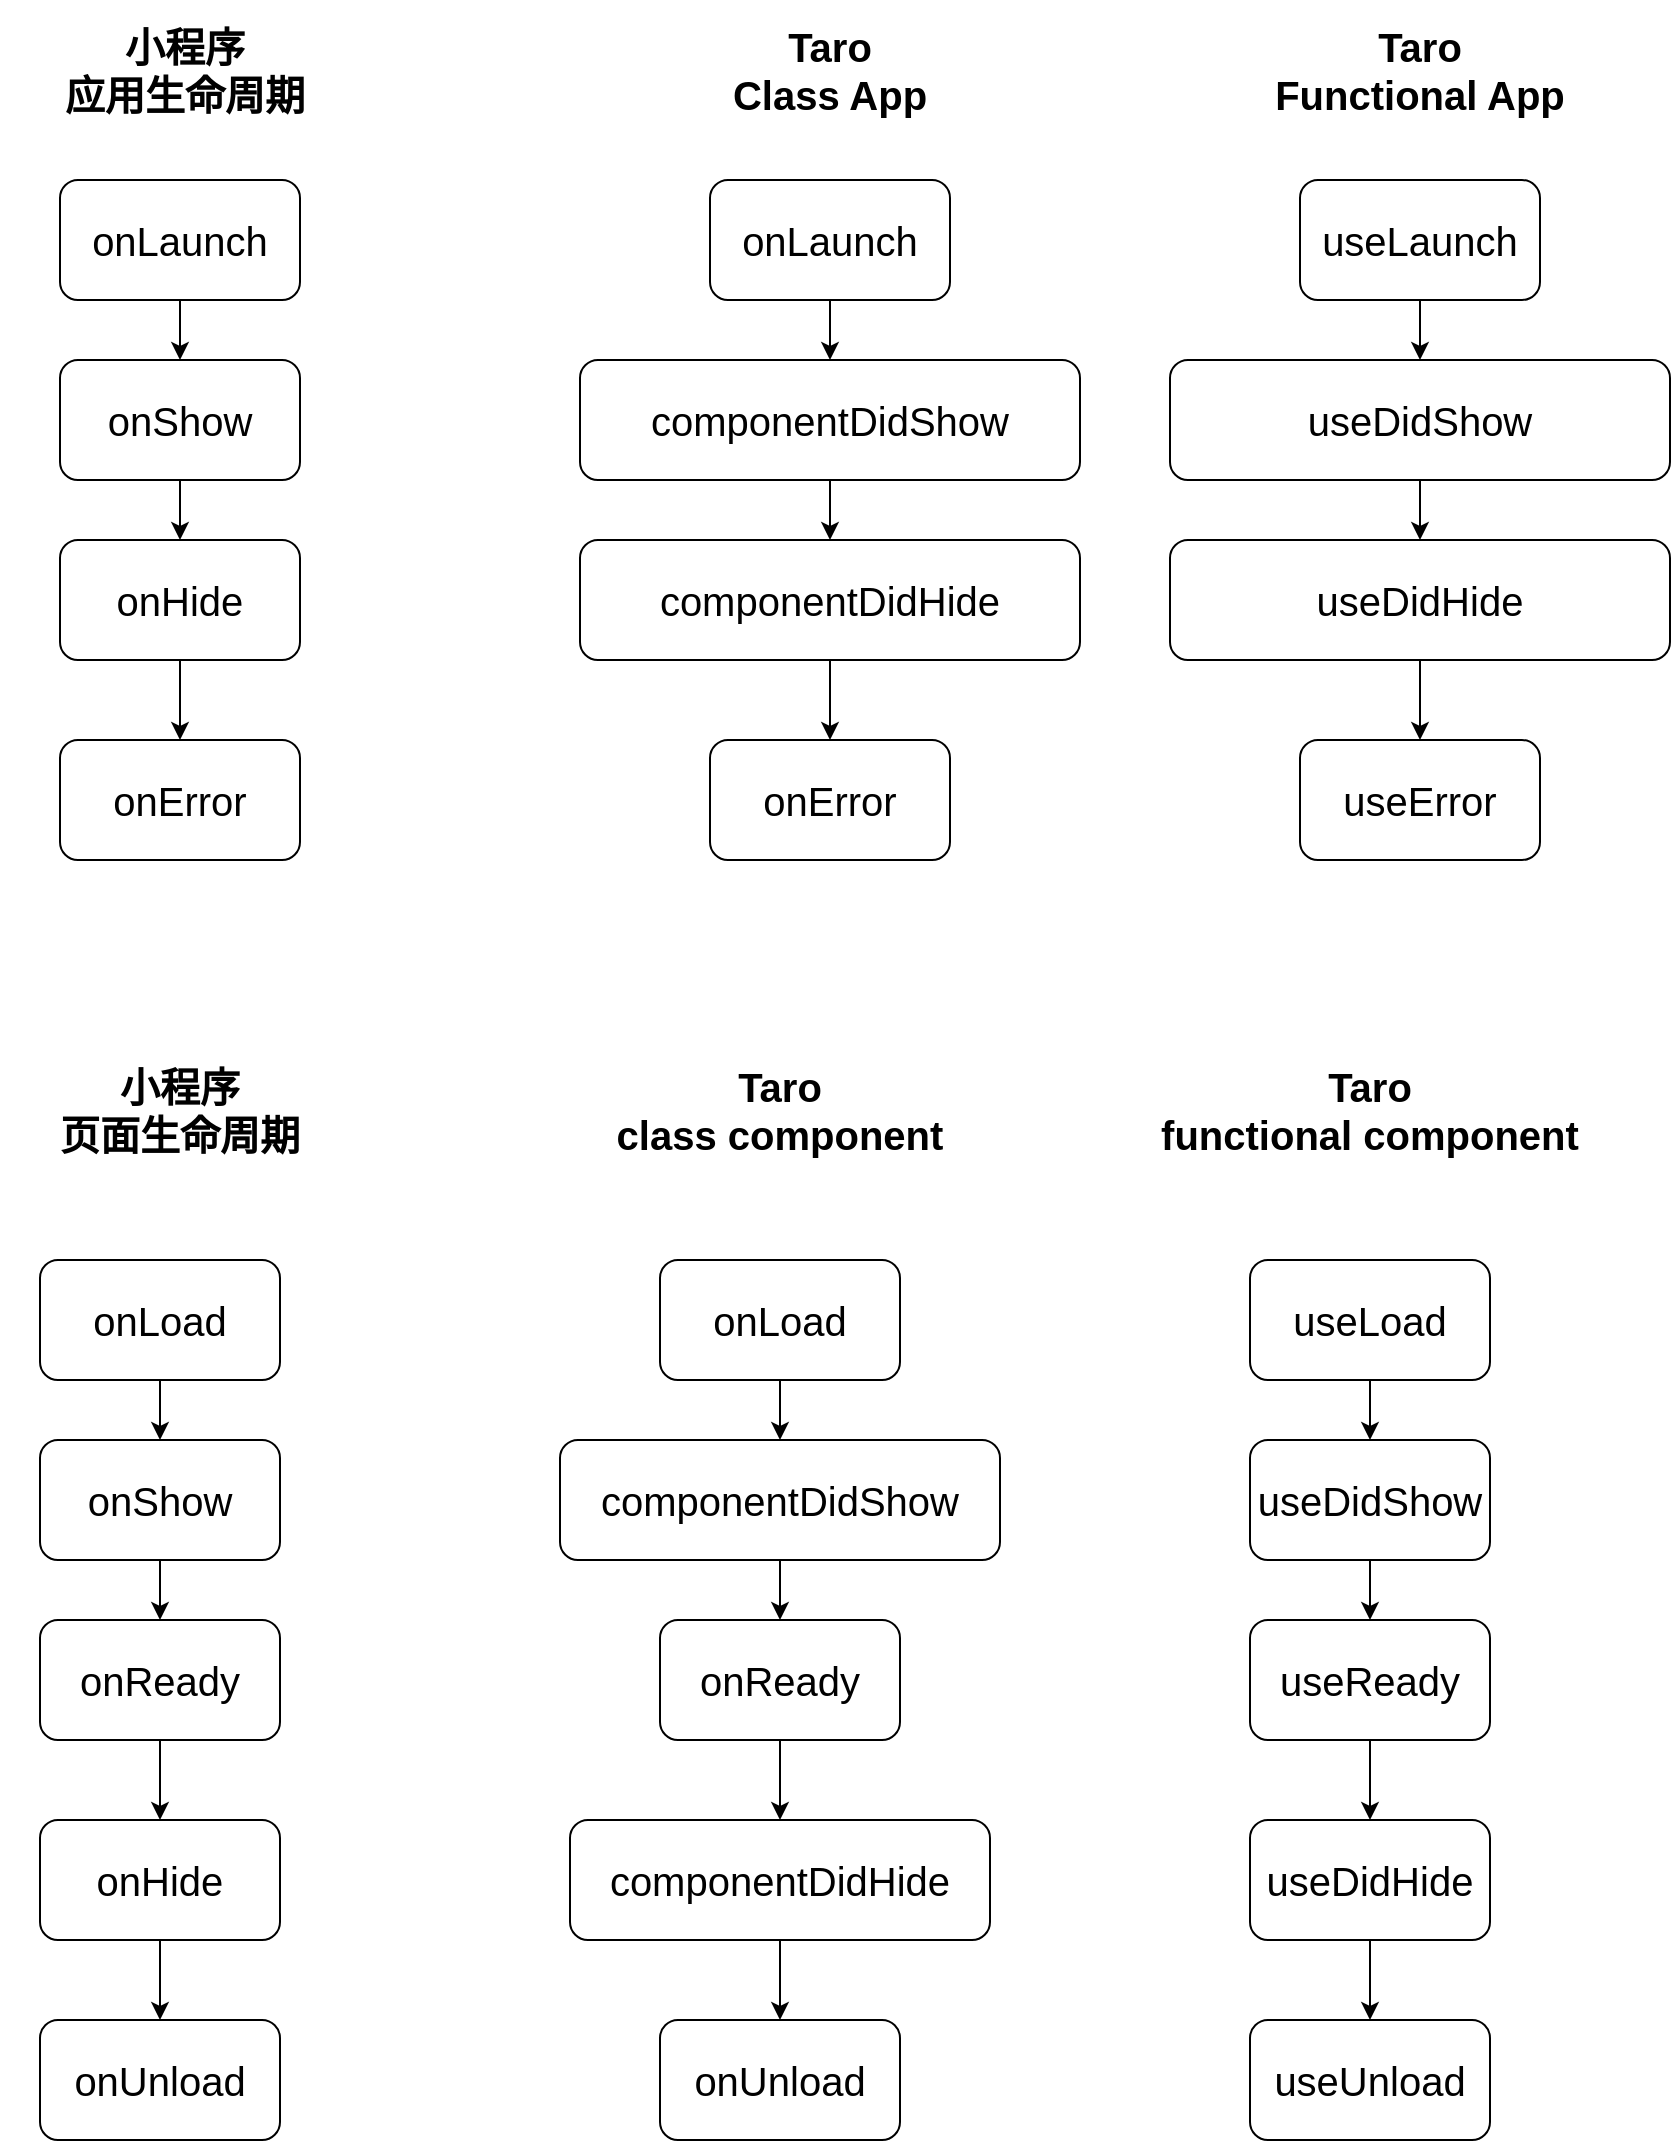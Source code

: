 <mxfile>
    <diagram id="AyBwwj-MzdVhdpWvL4rA" name="Page-1">
        <mxGraphModel dx="571" dy="636" grid="1" gridSize="10" guides="1" tooltips="1" connect="1" arrows="1" fold="1" page="1" pageScale="1" pageWidth="3300" pageHeight="2339" background="#ffffff" math="0" shadow="0">
            <root>
                <mxCell id="0"/>
                <mxCell id="1" parent="0"/>
                <mxCell id="7" style="edgeStyle=none;html=1;exitX=0.5;exitY=1;exitDx=0;exitDy=0;entryX=0.5;entryY=0;entryDx=0;entryDy=0;fontSize=20;" edge="1" parent="1" source="2" target="4">
                    <mxGeometry relative="1" as="geometry"/>
                </mxCell>
                <mxCell id="2" value="onLaunch" style="rounded=1;whiteSpace=wrap;html=1;fontSize=20;" parent="1" vertex="1">
                    <mxGeometry x="170" y="190" width="120" height="60" as="geometry"/>
                </mxCell>
                <mxCell id="3" value="小程序&lt;br&gt;应用生命周期" style="text;html=1;strokeColor=none;fillColor=none;align=center;verticalAlign=middle;whiteSpace=wrap;rounded=0;fontSize=20;fontStyle=1" vertex="1" parent="1">
                    <mxGeometry x="160" y="100" width="145" height="70" as="geometry"/>
                </mxCell>
                <mxCell id="8" style="edgeStyle=none;html=1;exitX=0.5;exitY=1;exitDx=0;exitDy=0;entryX=0.5;entryY=0;entryDx=0;entryDy=0;fontSize=20;" edge="1" parent="1" source="4" target="5">
                    <mxGeometry relative="1" as="geometry"/>
                </mxCell>
                <mxCell id="4" value="onShow" style="rounded=1;whiteSpace=wrap;html=1;fontSize=20;" vertex="1" parent="1">
                    <mxGeometry x="170" y="280" width="120" height="60" as="geometry"/>
                </mxCell>
                <mxCell id="9" style="edgeStyle=none;html=1;exitX=0.5;exitY=1;exitDx=0;exitDy=0;entryX=0.5;entryY=0;entryDx=0;entryDy=0;fontSize=20;" edge="1" parent="1" source="5" target="6">
                    <mxGeometry relative="1" as="geometry"/>
                </mxCell>
                <mxCell id="5" value="onHide" style="rounded=1;whiteSpace=wrap;html=1;fontSize=20;" vertex="1" parent="1">
                    <mxGeometry x="170" y="370" width="120" height="60" as="geometry"/>
                </mxCell>
                <mxCell id="6" value="onError" style="rounded=1;whiteSpace=wrap;html=1;fontSize=20;" vertex="1" parent="1">
                    <mxGeometry x="170" y="470" width="120" height="60" as="geometry"/>
                </mxCell>
                <mxCell id="10" value="小程序&lt;br&gt;页面生命周期" style="text;html=1;strokeColor=none;fillColor=none;align=center;verticalAlign=middle;whiteSpace=wrap;rounded=0;fontSize=20;fontStyle=1" vertex="1" parent="1">
                    <mxGeometry x="140" y="640" width="180" height="30" as="geometry"/>
                </mxCell>
                <mxCell id="11" style="edgeStyle=none;html=1;exitX=0.5;exitY=1;exitDx=0;exitDy=0;entryX=0.5;entryY=0;entryDx=0;entryDy=0;fontSize=20;" edge="1" parent="1" target="13">
                    <mxGeometry relative="1" as="geometry">
                        <mxPoint x="220.0" y="790" as="sourcePoint"/>
                    </mxGeometry>
                </mxCell>
                <mxCell id="29" style="edgeStyle=none;html=1;entryX=0.5;entryY=0;entryDx=0;entryDy=0;fontSize=20;" edge="1" parent="1" source="13" target="28">
                    <mxGeometry relative="1" as="geometry"/>
                </mxCell>
                <mxCell id="13" value="onShow" style="rounded=1;whiteSpace=wrap;html=1;fontSize=20;" vertex="1" parent="1">
                    <mxGeometry x="160" y="820" width="120" height="60" as="geometry"/>
                </mxCell>
                <mxCell id="14" style="edgeStyle=none;html=1;exitX=0.5;exitY=1;exitDx=0;exitDy=0;entryX=0.5;entryY=0;entryDx=0;entryDy=0;fontSize=20;" edge="1" parent="1" source="15" target="16">
                    <mxGeometry relative="1" as="geometry"/>
                </mxCell>
                <mxCell id="15" value="onHide" style="rounded=1;whiteSpace=wrap;html=1;fontSize=20;" vertex="1" parent="1">
                    <mxGeometry x="160" y="1010" width="120" height="60" as="geometry"/>
                </mxCell>
                <mxCell id="16" value="onUnload" style="rounded=1;whiteSpace=wrap;html=1;fontSize=20;" vertex="1" parent="1">
                    <mxGeometry x="160" y="1110" width="120" height="60" as="geometry"/>
                </mxCell>
                <mxCell id="17" value="onLoad" style="rounded=1;whiteSpace=wrap;html=1;fontSize=20;" vertex="1" parent="1">
                    <mxGeometry x="160" y="730" width="120" height="60" as="geometry"/>
                </mxCell>
                <mxCell id="18" value="Taro&lt;br&gt;class component" style="text;html=1;strokeColor=none;fillColor=none;align=center;verticalAlign=middle;whiteSpace=wrap;rounded=0;fontSize=20;fontStyle=1" vertex="1" parent="1">
                    <mxGeometry x="440" y="640" width="180" height="30" as="geometry"/>
                </mxCell>
                <mxCell id="19" value="Taro&lt;br&gt;functional component" style="text;html=1;strokeColor=none;fillColor=none;align=center;verticalAlign=middle;whiteSpace=wrap;rounded=0;fontSize=20;fontStyle=1" vertex="1" parent="1">
                    <mxGeometry x="710" y="640" width="230" height="30" as="geometry"/>
                </mxCell>
                <mxCell id="20" value="Taro&lt;br&gt;Class App" style="text;html=1;strokeColor=none;fillColor=none;align=center;verticalAlign=middle;whiteSpace=wrap;rounded=0;fontSize=20;fontStyle=1" vertex="1" parent="1">
                    <mxGeometry x="445" y="100" width="220" height="70" as="geometry"/>
                </mxCell>
                <mxCell id="21" style="edgeStyle=none;html=1;exitX=0.5;exitY=1;exitDx=0;exitDy=0;entryX=0.5;entryY=0;entryDx=0;entryDy=0;fontSize=20;" edge="1" parent="1" source="22" target="24">
                    <mxGeometry relative="1" as="geometry"/>
                </mxCell>
                <mxCell id="22" value="onLaunch" style="rounded=1;whiteSpace=wrap;html=1;fontSize=20;" vertex="1" parent="1">
                    <mxGeometry x="495" y="190" width="120" height="60" as="geometry"/>
                </mxCell>
                <mxCell id="23" style="edgeStyle=none;html=1;exitX=0.5;exitY=1;exitDx=0;exitDy=0;entryX=0.5;entryY=0;entryDx=0;entryDy=0;fontSize=20;" edge="1" parent="1" source="24" target="26">
                    <mxGeometry relative="1" as="geometry"/>
                </mxCell>
                <mxCell id="24" value="componentDidShow" style="rounded=1;whiteSpace=wrap;html=1;fontSize=20;" vertex="1" parent="1">
                    <mxGeometry x="430" y="280" width="250" height="60" as="geometry"/>
                </mxCell>
                <mxCell id="25" style="edgeStyle=none;html=1;exitX=0.5;exitY=1;exitDx=0;exitDy=0;entryX=0.5;entryY=0;entryDx=0;entryDy=0;fontSize=20;" edge="1" parent="1" source="26" target="27">
                    <mxGeometry relative="1" as="geometry"/>
                </mxCell>
                <mxCell id="26" value="componentDidHide" style="rounded=1;whiteSpace=wrap;html=1;fontSize=20;" vertex="1" parent="1">
                    <mxGeometry x="430" y="370" width="250" height="60" as="geometry"/>
                </mxCell>
                <mxCell id="27" value="onError" style="rounded=1;whiteSpace=wrap;html=1;fontSize=20;" vertex="1" parent="1">
                    <mxGeometry x="495" y="470" width="120" height="60" as="geometry"/>
                </mxCell>
                <mxCell id="30" style="edgeStyle=none;html=1;entryX=0.5;entryY=0;entryDx=0;entryDy=0;fontSize=20;" edge="1" parent="1" source="28" target="15">
                    <mxGeometry relative="1" as="geometry"/>
                </mxCell>
                <mxCell id="28" value="onReady" style="rounded=1;whiteSpace=wrap;html=1;fontSize=20;" vertex="1" parent="1">
                    <mxGeometry x="160" y="910" width="120" height="60" as="geometry"/>
                </mxCell>
                <mxCell id="31" style="edgeStyle=none;html=1;exitX=0.5;exitY=1;exitDx=0;exitDy=0;entryX=0.5;entryY=0;entryDx=0;entryDy=0;fontSize=20;" edge="1" parent="1" target="33">
                    <mxGeometry relative="1" as="geometry">
                        <mxPoint x="530.0" y="790" as="sourcePoint"/>
                    </mxGeometry>
                </mxCell>
                <mxCell id="32" style="edgeStyle=none;html=1;entryX=0.5;entryY=0;entryDx=0;entryDy=0;fontSize=20;" edge="1" parent="1" source="33" target="39">
                    <mxGeometry relative="1" as="geometry"/>
                </mxCell>
                <mxCell id="33" value="componentDidShow" style="rounded=1;whiteSpace=wrap;html=1;fontSize=20;" vertex="1" parent="1">
                    <mxGeometry x="420" y="820" width="220" height="60" as="geometry"/>
                </mxCell>
                <mxCell id="34" style="edgeStyle=none;html=1;exitX=0.5;exitY=1;exitDx=0;exitDy=0;entryX=0.5;entryY=0;entryDx=0;entryDy=0;fontSize=20;" edge="1" parent="1" source="35" target="36">
                    <mxGeometry relative="1" as="geometry"/>
                </mxCell>
                <mxCell id="35" value="componentDidHide" style="rounded=1;whiteSpace=wrap;html=1;fontSize=20;" vertex="1" parent="1">
                    <mxGeometry x="425" y="1010" width="210" height="60" as="geometry"/>
                </mxCell>
                <mxCell id="36" value="onUnload" style="rounded=1;whiteSpace=wrap;html=1;fontSize=20;" vertex="1" parent="1">
                    <mxGeometry x="470" y="1110" width="120" height="60" as="geometry"/>
                </mxCell>
                <mxCell id="37" value="onLoad" style="rounded=1;whiteSpace=wrap;html=1;fontSize=20;" vertex="1" parent="1">
                    <mxGeometry x="470" y="730" width="120" height="60" as="geometry"/>
                </mxCell>
                <mxCell id="38" style="edgeStyle=none;html=1;entryX=0.5;entryY=0;entryDx=0;entryDy=0;fontSize=20;" edge="1" parent="1" source="39" target="35">
                    <mxGeometry relative="1" as="geometry"/>
                </mxCell>
                <mxCell id="39" value="onReady" style="rounded=1;whiteSpace=wrap;html=1;fontSize=20;" vertex="1" parent="1">
                    <mxGeometry x="470" y="910" width="120" height="60" as="geometry"/>
                </mxCell>
                <mxCell id="42" style="edgeStyle=none;html=1;exitX=0.5;exitY=1;exitDx=0;exitDy=0;entryX=0.5;entryY=0;entryDx=0;entryDy=0;fontSize=20;" edge="1" parent="1" target="44">
                    <mxGeometry relative="1" as="geometry">
                        <mxPoint x="825.0" y="790" as="sourcePoint"/>
                    </mxGeometry>
                </mxCell>
                <mxCell id="43" style="edgeStyle=none;html=1;entryX=0.5;entryY=0;entryDx=0;entryDy=0;fontSize=20;" edge="1" parent="1" source="44" target="50">
                    <mxGeometry relative="1" as="geometry"/>
                </mxCell>
                <mxCell id="44" value="useDidShow" style="rounded=1;whiteSpace=wrap;html=1;fontSize=20;" vertex="1" parent="1">
                    <mxGeometry x="765" y="820" width="120" height="60" as="geometry"/>
                </mxCell>
                <mxCell id="45" style="edgeStyle=none;html=1;exitX=0.5;exitY=1;exitDx=0;exitDy=0;entryX=0.5;entryY=0;entryDx=0;entryDy=0;fontSize=20;" edge="1" parent="1" source="46" target="47">
                    <mxGeometry relative="1" as="geometry"/>
                </mxCell>
                <mxCell id="46" value="useDidHide" style="rounded=1;whiteSpace=wrap;html=1;fontSize=20;" vertex="1" parent="1">
                    <mxGeometry x="765" y="1010" width="120" height="60" as="geometry"/>
                </mxCell>
                <mxCell id="47" value="useUnload" style="rounded=1;whiteSpace=wrap;html=1;fontSize=20;" vertex="1" parent="1">
                    <mxGeometry x="765" y="1110" width="120" height="60" as="geometry"/>
                </mxCell>
                <mxCell id="48" value="useLoad" style="rounded=1;whiteSpace=wrap;html=1;fontSize=20;" vertex="1" parent="1">
                    <mxGeometry x="765" y="730" width="120" height="60" as="geometry"/>
                </mxCell>
                <mxCell id="49" style="edgeStyle=none;html=1;entryX=0.5;entryY=0;entryDx=0;entryDy=0;fontSize=20;" edge="1" parent="1" source="50" target="46">
                    <mxGeometry relative="1" as="geometry"/>
                </mxCell>
                <mxCell id="50" value="useReady" style="rounded=1;whiteSpace=wrap;html=1;fontSize=20;" vertex="1" parent="1">
                    <mxGeometry x="765" y="910" width="120" height="60" as="geometry"/>
                </mxCell>
                <mxCell id="51" value="Taro&lt;br&gt;Functional App" style="text;html=1;strokeColor=none;fillColor=none;align=center;verticalAlign=middle;whiteSpace=wrap;rounded=0;fontSize=20;fontStyle=1" vertex="1" parent="1">
                    <mxGeometry x="740" y="100" width="220" height="70" as="geometry"/>
                </mxCell>
                <mxCell id="52" style="edgeStyle=none;html=1;exitX=0.5;exitY=1;exitDx=0;exitDy=0;entryX=0.5;entryY=0;entryDx=0;entryDy=0;fontSize=20;" edge="1" parent="1" source="53" target="55">
                    <mxGeometry relative="1" as="geometry"/>
                </mxCell>
                <mxCell id="53" value="useLaunch" style="rounded=1;whiteSpace=wrap;html=1;fontSize=20;" vertex="1" parent="1">
                    <mxGeometry x="790" y="190" width="120" height="60" as="geometry"/>
                </mxCell>
                <mxCell id="54" style="edgeStyle=none;html=1;exitX=0.5;exitY=1;exitDx=0;exitDy=0;entryX=0.5;entryY=0;entryDx=0;entryDy=0;fontSize=20;" edge="1" parent="1" source="55" target="57">
                    <mxGeometry relative="1" as="geometry"/>
                </mxCell>
                <mxCell id="55" value="useDidShow" style="rounded=1;whiteSpace=wrap;html=1;fontSize=20;" vertex="1" parent="1">
                    <mxGeometry x="725" y="280" width="250" height="60" as="geometry"/>
                </mxCell>
                <mxCell id="56" style="edgeStyle=none;html=1;exitX=0.5;exitY=1;exitDx=0;exitDy=0;entryX=0.5;entryY=0;entryDx=0;entryDy=0;fontSize=20;" edge="1" parent="1" source="57" target="58">
                    <mxGeometry relative="1" as="geometry"/>
                </mxCell>
                <mxCell id="57" value="useDidHide" style="rounded=1;whiteSpace=wrap;html=1;fontSize=20;" vertex="1" parent="1">
                    <mxGeometry x="725" y="370" width="250" height="60" as="geometry"/>
                </mxCell>
                <mxCell id="58" value="useError" style="rounded=1;whiteSpace=wrap;html=1;fontSize=20;" vertex="1" parent="1">
                    <mxGeometry x="790" y="470" width="120" height="60" as="geometry"/>
                </mxCell>
            </root>
        </mxGraphModel>
    </diagram>
</mxfile>

